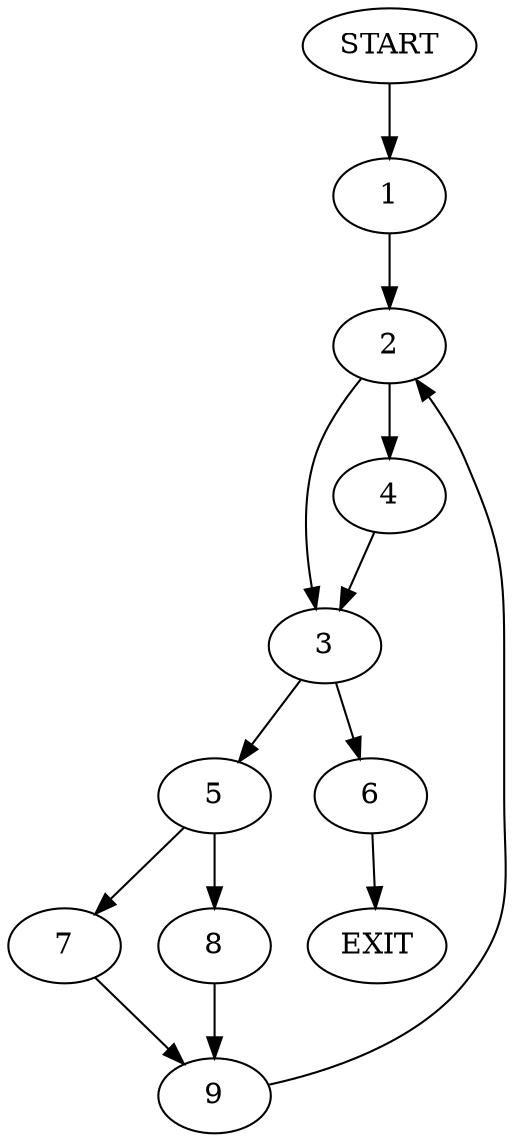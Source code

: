 digraph {
0 [label="START"]
10 [label="EXIT"]
0 -> 1
1 -> 2
2 -> 3
2 -> 4
3 -> 5
3 -> 6
4 -> 3
6 -> 10
5 -> 7
5 -> 8
7 -> 9
8 -> 9
9 -> 2
}

